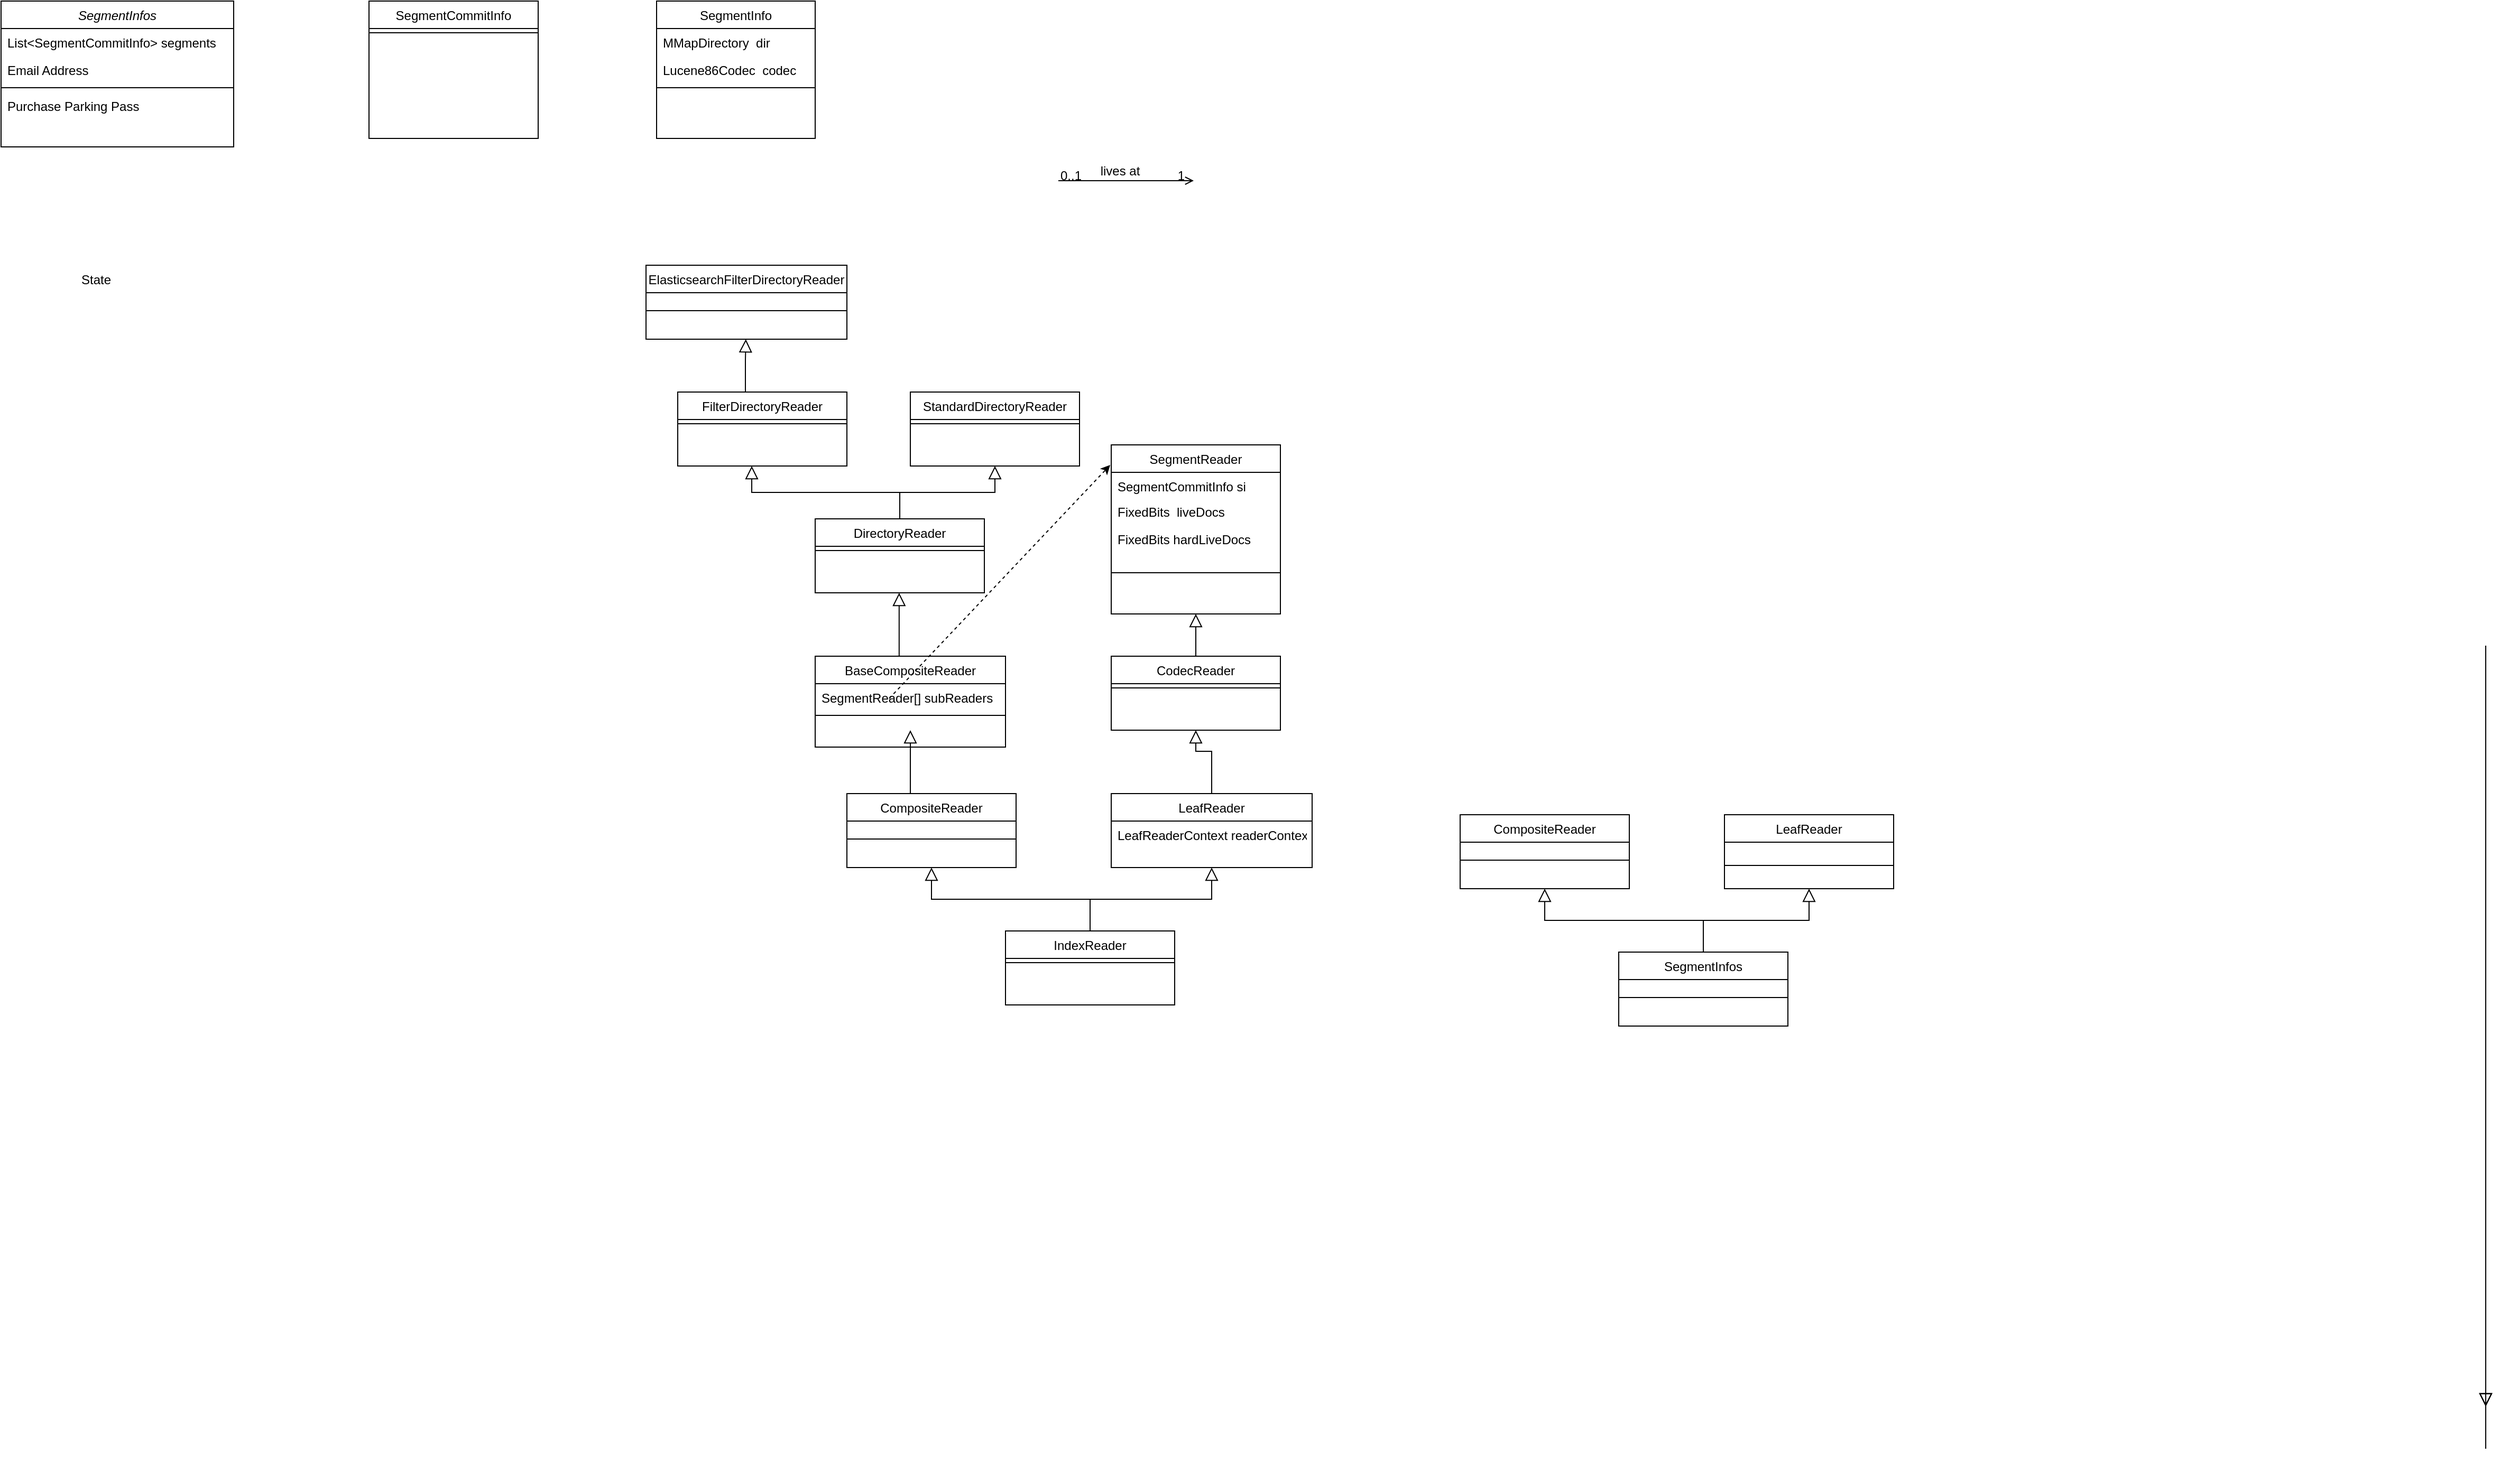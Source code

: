 <mxfile version="13.9.9" type="device"><diagram id="C5RBs43oDa-KdzZeNtuy" name="Page-1"><mxGraphModel dx="1042" dy="740" grid="1" gridSize="10" guides="1" tooltips="1" connect="1" arrows="1" fold="1" page="1" pageScale="1" pageWidth="827" pageHeight="1169" math="0" shadow="0"><root><mxCell id="WIyWlLk6GJQsqaUBKTNV-0"/><mxCell id="WIyWlLk6GJQsqaUBKTNV-1" parent="WIyWlLk6GJQsqaUBKTNV-0"/><mxCell id="zkfFHV4jXpPFQw0GAbJ--0" value="SegmentInfos" style="swimlane;fontStyle=2;align=center;verticalAlign=top;childLayout=stackLayout;horizontal=1;startSize=26;horizontalStack=0;resizeParent=1;resizeLast=0;collapsible=1;marginBottom=0;rounded=0;shadow=0;strokeWidth=1;" parent="WIyWlLk6GJQsqaUBKTNV-1" vertex="1"><mxGeometry x="160" y="120" width="220" height="138" as="geometry"><mxRectangle x="230" y="140" width="160" height="26" as="alternateBounds"/></mxGeometry></mxCell><mxCell id="zkfFHV4jXpPFQw0GAbJ--2" value="List&lt;SegmentCommitInfo&gt; segments" style="text;align=left;verticalAlign=top;spacingLeft=4;spacingRight=4;overflow=hidden;rotatable=0;points=[[0,0.5],[1,0.5]];portConstraint=eastwest;rounded=0;shadow=0;html=0;" parent="zkfFHV4jXpPFQw0GAbJ--0" vertex="1"><mxGeometry y="26" width="220" height="26" as="geometry"/></mxCell><mxCell id="zkfFHV4jXpPFQw0GAbJ--3" value="Email Address" style="text;align=left;verticalAlign=top;spacingLeft=4;spacingRight=4;overflow=hidden;rotatable=0;points=[[0,0.5],[1,0.5]];portConstraint=eastwest;rounded=0;shadow=0;html=0;" parent="zkfFHV4jXpPFQw0GAbJ--0" vertex="1"><mxGeometry y="52" width="220" height="26" as="geometry"/></mxCell><mxCell id="zkfFHV4jXpPFQw0GAbJ--4" value="" style="line;html=1;strokeWidth=1;align=left;verticalAlign=middle;spacingTop=-1;spacingLeft=3;spacingRight=3;rotatable=0;labelPosition=right;points=[];portConstraint=eastwest;" parent="zkfFHV4jXpPFQw0GAbJ--0" vertex="1"><mxGeometry y="78" width="220" height="8" as="geometry"/></mxCell><mxCell id="zkfFHV4jXpPFQw0GAbJ--5" value="Purchase Parking Pass" style="text;align=left;verticalAlign=top;spacingLeft=4;spacingRight=4;overflow=hidden;rotatable=0;points=[[0,0.5],[1,0.5]];portConstraint=eastwest;" parent="zkfFHV4jXpPFQw0GAbJ--0" vertex="1"><mxGeometry y="86" width="220" height="26" as="geometry"/></mxCell><mxCell id="zkfFHV4jXpPFQw0GAbJ--17" value="SegmentCommitInfo" style="swimlane;fontStyle=0;align=center;verticalAlign=top;childLayout=stackLayout;horizontal=1;startSize=26;horizontalStack=0;resizeParent=1;resizeLast=0;collapsible=1;marginBottom=0;rounded=0;shadow=0;strokeWidth=1;" parent="WIyWlLk6GJQsqaUBKTNV-1" vertex="1"><mxGeometry x="508" y="120" width="160" height="130" as="geometry"><mxRectangle x="508" y="120" width="160" height="26" as="alternateBounds"/></mxGeometry></mxCell><mxCell id="zkfFHV4jXpPFQw0GAbJ--23" value="" style="line;html=1;strokeWidth=1;align=left;verticalAlign=middle;spacingTop=-1;spacingLeft=3;spacingRight=3;rotatable=0;labelPosition=right;points=[];portConstraint=eastwest;" parent="zkfFHV4jXpPFQw0GAbJ--17" vertex="1"><mxGeometry y="26" width="160" height="8" as="geometry"/></mxCell><mxCell id="9df2Ws-qwYPWg577e8Af-0" value="IndexReader" style="swimlane;fontStyle=0;align=center;verticalAlign=top;childLayout=stackLayout;horizontal=1;startSize=26;horizontalStack=0;resizeParent=1;resizeLast=0;collapsible=1;marginBottom=0;rounded=0;shadow=0;strokeWidth=1;" vertex="1" parent="WIyWlLk6GJQsqaUBKTNV-1"><mxGeometry x="1110" y="1000" width="160" height="70" as="geometry"><mxRectangle x="340" y="380" width="170" height="26" as="alternateBounds"/></mxGeometry></mxCell><mxCell id="9df2Ws-qwYPWg577e8Af-2" value="" style="line;html=1;strokeWidth=1;align=left;verticalAlign=middle;spacingTop=-1;spacingLeft=3;spacingRight=3;rotatable=0;labelPosition=right;points=[];portConstraint=eastwest;" vertex="1" parent="9df2Ws-qwYPWg577e8Af-0"><mxGeometry y="26" width="160" height="8" as="geometry"/></mxCell><mxCell id="9df2Ws-qwYPWg577e8Af-3" value="LeafReader" style="swimlane;fontStyle=0;align=center;verticalAlign=top;childLayout=stackLayout;horizontal=1;startSize=26;horizontalStack=0;resizeParent=1;resizeLast=0;collapsible=1;marginBottom=0;rounded=0;shadow=0;strokeWidth=1;" vertex="1" parent="WIyWlLk6GJQsqaUBKTNV-1"><mxGeometry x="1210" y="870" width="190" height="70" as="geometry"><mxRectangle x="340" y="380" width="170" height="26" as="alternateBounds"/></mxGeometry></mxCell><mxCell id="9df2Ws-qwYPWg577e8Af-87" value="LeafReaderContext readerContext" style="text;align=left;verticalAlign=top;spacingLeft=4;spacingRight=4;overflow=hidden;rotatable=0;points=[[0,0.5],[1,0.5]];portConstraint=eastwest;" vertex="1" parent="9df2Ws-qwYPWg577e8Af-3"><mxGeometry y="26" width="190" height="26" as="geometry"/></mxCell><mxCell id="9df2Ws-qwYPWg577e8Af-6" value="CodecReader" style="swimlane;fontStyle=0;align=center;verticalAlign=top;childLayout=stackLayout;horizontal=1;startSize=26;horizontalStack=0;resizeParent=1;resizeLast=0;collapsible=1;marginBottom=0;rounded=0;shadow=0;strokeWidth=1;" vertex="1" parent="WIyWlLk6GJQsqaUBKTNV-1"><mxGeometry x="1210" y="740" width="160" height="70" as="geometry"><mxRectangle x="340" y="380" width="170" height="26" as="alternateBounds"/></mxGeometry></mxCell><mxCell id="9df2Ws-qwYPWg577e8Af-8" value="" style="line;html=1;strokeWidth=1;align=left;verticalAlign=middle;spacingTop=-1;spacingLeft=3;spacingRight=3;rotatable=0;labelPosition=right;points=[];portConstraint=eastwest;" vertex="1" parent="9df2Ws-qwYPWg577e8Af-6"><mxGeometry y="26" width="160" height="8" as="geometry"/></mxCell><mxCell id="9df2Ws-qwYPWg577e8Af-42" value="" style="endArrow=block;endSize=10;endFill=0;shadow=0;strokeWidth=1;rounded=0;edgeStyle=elbowEdgeStyle;elbow=vertical;exitX=0.5;exitY=0;exitDx=0;exitDy=0;" edge="1" parent="9df2Ws-qwYPWg577e8Af-6" source="9df2Ws-qwYPWg577e8Af-6"><mxGeometry width="160" relative="1" as="geometry"><mxPoint x="70" y="20" as="sourcePoint"/><mxPoint x="80" y="-40" as="targetPoint"/><Array as="points"><mxPoint x="120" y="-20"/></Array></mxGeometry></mxCell><mxCell id="9df2Ws-qwYPWg577e8Af-46" value="" style="endArrow=block;endSize=10;endFill=0;shadow=0;strokeWidth=1;rounded=0;edgeStyle=elbowEdgeStyle;elbow=vertical;exitX=0.5;exitY=0;exitDx=0;exitDy=0;" edge="1" parent="9df2Ws-qwYPWg577e8Af-6"><mxGeometry width="160" relative="1" as="geometry"><mxPoint x="1300" y="750" as="sourcePoint"/><mxPoint x="1300" y="710" as="targetPoint"/><Array as="points"><mxPoint x="130" y="-10"/></Array></mxGeometry></mxCell><mxCell id="9df2Ws-qwYPWg577e8Af-47" value="" style="endArrow=block;endSize=10;endFill=0;shadow=0;strokeWidth=1;rounded=0;edgeStyle=elbowEdgeStyle;elbow=vertical;exitX=0.5;exitY=0;exitDx=0;exitDy=0;" edge="1" parent="9df2Ws-qwYPWg577e8Af-6"><mxGeometry width="160" relative="1" as="geometry"><mxPoint x="1300" y="750" as="sourcePoint"/><mxPoint x="1300" y="710" as="targetPoint"/><Array as="points"><mxPoint x="130" y="-10"/></Array></mxGeometry></mxCell><mxCell id="9df2Ws-qwYPWg577e8Af-48" value="" style="endArrow=block;endSize=10;endFill=0;shadow=0;strokeWidth=1;rounded=0;edgeStyle=elbowEdgeStyle;elbow=vertical;exitX=0.5;exitY=0;exitDx=0;exitDy=0;" edge="1" parent="9df2Ws-qwYPWg577e8Af-6"><mxGeometry width="160" relative="1" as="geometry"><mxPoint x="1300" y="750" as="sourcePoint"/><mxPoint x="1300" y="710" as="targetPoint"/><Array as="points"><mxPoint x="130" y="-10"/></Array></mxGeometry></mxCell><mxCell id="9df2Ws-qwYPWg577e8Af-9" value="SegmentReader" style="swimlane;fontStyle=0;align=center;verticalAlign=top;childLayout=stackLayout;horizontal=1;startSize=26;horizontalStack=0;resizeParent=1;resizeLast=0;collapsible=1;marginBottom=0;rounded=0;shadow=0;strokeWidth=1;" vertex="1" parent="WIyWlLk6GJQsqaUBKTNV-1"><mxGeometry x="1210" y="540" width="160" height="160" as="geometry"><mxRectangle x="340" y="380" width="170" height="26" as="alternateBounds"/></mxGeometry></mxCell><mxCell id="9df2Ws-qwYPWg577e8Af-10" value="SegmentCommitInfo si" style="text;align=left;verticalAlign=top;spacingLeft=4;spacingRight=4;overflow=hidden;rotatable=0;points=[[0,0.5],[1,0.5]];portConstraint=eastwest;" vertex="1" parent="9df2Ws-qwYPWg577e8Af-9"><mxGeometry y="26" width="160" height="24" as="geometry"/></mxCell><mxCell id="9df2Ws-qwYPWg577e8Af-79" value="FixedBits  liveDocs" style="text;align=left;verticalAlign=top;spacingLeft=4;spacingRight=4;overflow=hidden;rotatable=0;points=[[0,0.5],[1,0.5]];portConstraint=eastwest;" vertex="1" parent="9df2Ws-qwYPWg577e8Af-9"><mxGeometry y="50" width="160" height="26" as="geometry"/></mxCell><mxCell id="9df2Ws-qwYPWg577e8Af-83" value="FixedBits hardLiveDocs" style="text;align=left;verticalAlign=top;spacingLeft=4;spacingRight=4;overflow=hidden;rotatable=0;points=[[0,0.5],[1,0.5]];portConstraint=eastwest;" vertex="1" parent="9df2Ws-qwYPWg577e8Af-9"><mxGeometry y="76" width="160" height="26" as="geometry"/></mxCell><mxCell id="9df2Ws-qwYPWg577e8Af-11" value="" style="line;html=1;strokeWidth=1;align=left;verticalAlign=middle;spacingTop=-1;spacingLeft=3;spacingRight=3;rotatable=0;labelPosition=right;points=[];portConstraint=eastwest;" vertex="1" parent="9df2Ws-qwYPWg577e8Af-9"><mxGeometry y="102" width="160" height="38" as="geometry"/></mxCell><mxCell id="9df2Ws-qwYPWg577e8Af-15" value="CompositeReader" style="swimlane;fontStyle=0;align=center;verticalAlign=top;childLayout=stackLayout;horizontal=1;startSize=26;horizontalStack=0;resizeParent=1;resizeLast=0;collapsible=1;marginBottom=0;rounded=0;shadow=0;strokeWidth=1;" vertex="1" parent="WIyWlLk6GJQsqaUBKTNV-1"><mxGeometry x="960" y="870" width="160" height="70" as="geometry"><mxRectangle x="340" y="380" width="170" height="26" as="alternateBounds"/></mxGeometry></mxCell><mxCell id="9df2Ws-qwYPWg577e8Af-17" value="" style="line;html=1;strokeWidth=1;align=left;verticalAlign=middle;spacingTop=-1;spacingLeft=3;spacingRight=3;rotatable=0;labelPosition=right;points=[];portConstraint=eastwest;" vertex="1" parent="9df2Ws-qwYPWg577e8Af-15"><mxGeometry y="26" width="160" height="34" as="geometry"/></mxCell><mxCell id="9df2Ws-qwYPWg577e8Af-19" value="" style="endArrow=block;endSize=10;endFill=0;shadow=0;strokeWidth=1;rounded=0;edgeStyle=elbowEdgeStyle;elbow=vertical;exitX=0.5;exitY=0;exitDx=0;exitDy=0;entryX=0.5;entryY=1;entryDx=0;entryDy=0;" edge="1" parent="WIyWlLk6GJQsqaUBKTNV-1" source="9df2Ws-qwYPWg577e8Af-0" target="9df2Ws-qwYPWg577e8Af-15"><mxGeometry width="160" relative="1" as="geometry"><mxPoint x="1180" y="990" as="sourcePoint"/><mxPoint x="920" y="520" as="targetPoint"/><Array as="points"><mxPoint x="1090" y="970"/></Array></mxGeometry></mxCell><mxCell id="9df2Ws-qwYPWg577e8Af-21" value="" style="endArrow=open;shadow=0;strokeWidth=1;rounded=0;endFill=1;edgeStyle=elbowEdgeStyle;elbow=vertical;" edge="1" parent="WIyWlLk6GJQsqaUBKTNV-1"><mxGeometry x="0.5" y="41" relative="1" as="geometry"><mxPoint x="1160" y="290" as="sourcePoint"/><mxPoint x="1288" y="290" as="targetPoint"/><mxPoint x="-40" y="32" as="offset"/></mxGeometry></mxCell><mxCell id="9df2Ws-qwYPWg577e8Af-22" value="0..1" style="resizable=0;align=left;verticalAlign=bottom;labelBackgroundColor=none;fontSize=12;" connectable="0" vertex="1" parent="9df2Ws-qwYPWg577e8Af-21"><mxGeometry x="-1" relative="1" as="geometry"><mxPoint y="4" as="offset"/></mxGeometry></mxCell><mxCell id="9df2Ws-qwYPWg577e8Af-23" value="1" style="resizable=0;align=right;verticalAlign=bottom;labelBackgroundColor=none;fontSize=12;" connectable="0" vertex="1" parent="9df2Ws-qwYPWg577e8Af-21"><mxGeometry x="1" relative="1" as="geometry"><mxPoint x="-7" y="4" as="offset"/></mxGeometry></mxCell><mxCell id="9df2Ws-qwYPWg577e8Af-24" value="lives at" style="text;html=1;resizable=0;points=[];;align=center;verticalAlign=middle;labelBackgroundColor=none;rounded=0;shadow=0;strokeWidth=1;fontSize=12;" vertex="1" connectable="0" parent="9df2Ws-qwYPWg577e8Af-21"><mxGeometry x="0.5" y="49" relative="1" as="geometry"><mxPoint x="-38" y="40" as="offset"/></mxGeometry></mxCell><mxCell id="9df2Ws-qwYPWg577e8Af-25" value="" style="endArrow=block;endSize=10;endFill=0;shadow=0;strokeWidth=1;rounded=0;edgeStyle=elbowEdgeStyle;elbow=vertical;entryX=0.5;entryY=1;entryDx=0;entryDy=0;" edge="1" parent="WIyWlLk6GJQsqaUBKTNV-1" target="9df2Ws-qwYPWg577e8Af-3"><mxGeometry width="160" relative="1" as="geometry"><mxPoint x="1190" y="1000" as="sourcePoint"/><mxPoint x="1050" y="950" as="targetPoint"/><Array as="points"><mxPoint x="1240" y="970"/></Array></mxGeometry></mxCell><mxCell id="9df2Ws-qwYPWg577e8Af-26" value="BaseCompositeReader" style="swimlane;fontStyle=0;align=center;verticalAlign=top;childLayout=stackLayout;horizontal=1;startSize=26;horizontalStack=0;resizeParent=1;resizeLast=0;collapsible=1;marginBottom=0;rounded=0;shadow=0;strokeWidth=1;" vertex="1" parent="WIyWlLk6GJQsqaUBKTNV-1"><mxGeometry x="930" y="740" width="180" height="86" as="geometry"><mxRectangle x="340" y="380" width="170" height="26" as="alternateBounds"/></mxGeometry></mxCell><mxCell id="9df2Ws-qwYPWg577e8Af-27" value="SegmentReader[] subReaders" style="text;align=left;verticalAlign=top;spacingLeft=4;spacingRight=4;overflow=hidden;rotatable=0;points=[[0,0.5],[1,0.5]];portConstraint=eastwest;" vertex="1" parent="9df2Ws-qwYPWg577e8Af-26"><mxGeometry y="26" width="180" height="26" as="geometry"/></mxCell><mxCell id="9df2Ws-qwYPWg577e8Af-28" value="" style="line;html=1;strokeWidth=1;align=left;verticalAlign=middle;spacingTop=-1;spacingLeft=3;spacingRight=3;rotatable=0;labelPosition=right;points=[];portConstraint=eastwest;" vertex="1" parent="9df2Ws-qwYPWg577e8Af-26"><mxGeometry y="52" width="180" height="8" as="geometry"/></mxCell><mxCell id="9df2Ws-qwYPWg577e8Af-29" value="DirectoryReader" style="swimlane;fontStyle=0;align=center;verticalAlign=top;childLayout=stackLayout;horizontal=1;startSize=26;horizontalStack=0;resizeParent=1;resizeLast=0;collapsible=1;marginBottom=0;rounded=0;shadow=0;strokeWidth=1;" vertex="1" parent="WIyWlLk6GJQsqaUBKTNV-1"><mxGeometry x="930" y="610" width="160" height="70" as="geometry"><mxRectangle x="340" y="380" width="170" height="26" as="alternateBounds"/></mxGeometry></mxCell><mxCell id="9df2Ws-qwYPWg577e8Af-31" value="" style="line;html=1;strokeWidth=1;align=left;verticalAlign=middle;spacingTop=-1;spacingLeft=3;spacingRight=3;rotatable=0;labelPosition=right;points=[];portConstraint=eastwest;" vertex="1" parent="9df2Ws-qwYPWg577e8Af-29"><mxGeometry y="26" width="160" height="8" as="geometry"/></mxCell><mxCell id="9df2Ws-qwYPWg577e8Af-32" value="FilterDirectoryReader" style="swimlane;fontStyle=0;align=center;verticalAlign=top;childLayout=stackLayout;horizontal=1;startSize=26;horizontalStack=0;resizeParent=1;resizeLast=0;collapsible=1;marginBottom=0;rounded=0;shadow=0;strokeWidth=1;" vertex="1" parent="WIyWlLk6GJQsqaUBKTNV-1"><mxGeometry x="800" y="490" width="160" height="70" as="geometry"><mxRectangle x="340" y="380" width="170" height="26" as="alternateBounds"/></mxGeometry></mxCell><mxCell id="9df2Ws-qwYPWg577e8Af-34" value="" style="line;html=1;strokeWidth=1;align=left;verticalAlign=middle;spacingTop=-1;spacingLeft=3;spacingRight=3;rotatable=0;labelPosition=right;points=[];portConstraint=eastwest;" vertex="1" parent="9df2Ws-qwYPWg577e8Af-32"><mxGeometry y="26" width="160" height="8" as="geometry"/></mxCell><mxCell id="9df2Ws-qwYPWg577e8Af-35" value="ElasticsearchFilterDirectoryReader" style="swimlane;fontStyle=0;align=center;verticalAlign=top;childLayout=stackLayout;horizontal=1;startSize=26;horizontalStack=0;resizeParent=1;resizeLast=0;collapsible=1;marginBottom=0;rounded=0;shadow=0;strokeWidth=1;" vertex="1" parent="WIyWlLk6GJQsqaUBKTNV-1"><mxGeometry x="770" y="370" width="190" height="70" as="geometry"><mxRectangle x="930" y="380" width="170" height="26" as="alternateBounds"/></mxGeometry></mxCell><mxCell id="9df2Ws-qwYPWg577e8Af-37" value="" style="line;html=1;strokeWidth=1;align=left;verticalAlign=middle;spacingTop=-1;spacingLeft=3;spacingRight=3;rotatable=0;labelPosition=right;points=[];portConstraint=eastwest;" vertex="1" parent="9df2Ws-qwYPWg577e8Af-35"><mxGeometry y="26" width="190" height="34" as="geometry"/></mxCell><mxCell id="9df2Ws-qwYPWg577e8Af-38" value="StandardDirectoryReader" style="swimlane;fontStyle=0;align=center;verticalAlign=top;childLayout=stackLayout;horizontal=1;startSize=26;horizontalStack=0;resizeParent=1;resizeLast=0;collapsible=1;marginBottom=0;rounded=0;shadow=0;strokeWidth=1;" vertex="1" parent="WIyWlLk6GJQsqaUBKTNV-1"><mxGeometry x="1020" y="490" width="160" height="70" as="geometry"><mxRectangle x="340" y="380" width="170" height="26" as="alternateBounds"/></mxGeometry></mxCell><mxCell id="9df2Ws-qwYPWg577e8Af-40" value="" style="line;html=1;strokeWidth=1;align=left;verticalAlign=middle;spacingTop=-1;spacingLeft=3;spacingRight=3;rotatable=0;labelPosition=right;points=[];portConstraint=eastwest;" vertex="1" parent="9df2Ws-qwYPWg577e8Af-38"><mxGeometry y="26" width="160" height="8" as="geometry"/></mxCell><mxCell id="9df2Ws-qwYPWg577e8Af-41" value="" style="endArrow=block;endSize=10;endFill=0;shadow=0;strokeWidth=1;rounded=0;edgeStyle=elbowEdgeStyle;elbow=vertical;entryX=0.5;entryY=1;entryDx=0;entryDy=0;exitX=0.5;exitY=0;exitDx=0;exitDy=0;" edge="1" parent="WIyWlLk6GJQsqaUBKTNV-1" source="9df2Ws-qwYPWg577e8Af-3" target="9df2Ws-qwYPWg577e8Af-6"><mxGeometry width="160" relative="1" as="geometry"><mxPoint x="1290" y="860" as="sourcePoint"/><mxPoint x="1390" y="800" as="targetPoint"/><Array as="points"><mxPoint x="1340" y="830"/></Array></mxGeometry></mxCell><mxCell id="9df2Ws-qwYPWg577e8Af-43" value="" style="endArrow=block;endSize=10;endFill=0;shadow=0;strokeWidth=1;rounded=0;edgeStyle=elbowEdgeStyle;elbow=vertical;exitX=0.5;exitY=0;exitDx=0;exitDy=0;" edge="1" parent="WIyWlLk6GJQsqaUBKTNV-1" source="9df2Ws-qwYPWg577e8Af-29"><mxGeometry width="160" relative="1" as="geometry"><mxPoint x="1010" y="605" as="sourcePoint"/><mxPoint x="1100" y="560" as="targetPoint"/><Array as="points"><mxPoint x="1149.5" y="585"/></Array></mxGeometry></mxCell><mxCell id="9df2Ws-qwYPWg577e8Af-44" value="" style="endArrow=block;endSize=10;endFill=0;shadow=0;strokeWidth=1;rounded=0;edgeStyle=elbowEdgeStyle;elbow=vertical;exitX=0.5;exitY=0;exitDx=0;exitDy=0;" edge="1" parent="WIyWlLk6GJQsqaUBKTNV-1"><mxGeometry width="160" relative="1" as="geometry"><mxPoint x="1010" y="610" as="sourcePoint"/><mxPoint x="870" y="560" as="targetPoint"/><Array as="points"><mxPoint x="1149.5" y="585"/></Array></mxGeometry></mxCell><mxCell id="9df2Ws-qwYPWg577e8Af-45" value="" style="endArrow=classic;html=1;entryX=-0.006;entryY=0.119;entryDx=0;entryDy=0;entryPerimeter=0;exitX=0.389;exitY=0.538;exitDx=0;exitDy=0;exitPerimeter=0;dashed=1;" edge="1" parent="WIyWlLk6GJQsqaUBKTNV-1" source="9df2Ws-qwYPWg577e8Af-27" target="9df2Ws-qwYPWg577e8Af-9"><mxGeometry width="50" height="50" relative="1" as="geometry"><mxPoint x="740" y="800" as="sourcePoint"/><mxPoint x="790" y="750" as="targetPoint"/></mxGeometry></mxCell><mxCell id="9df2Ws-qwYPWg577e8Af-50" value="" style="endArrow=block;endSize=10;endFill=0;shadow=0;strokeWidth=1;rounded=0;edgeStyle=elbowEdgeStyle;elbow=vertical;entryX=0.5;entryY=1;entryDx=0;entryDy=0;exitX=0.5;exitY=0;exitDx=0;exitDy=0;" edge="1" parent="WIyWlLk6GJQsqaUBKTNV-1"><mxGeometry width="160" relative="1" as="geometry"><mxPoint x="1020" y="870" as="sourcePoint"/><mxPoint x="1020" y="810" as="targetPoint"/><Array as="points"><mxPoint x="1070" y="830"/></Array></mxGeometry></mxCell><mxCell id="9df2Ws-qwYPWg577e8Af-51" value="" style="endArrow=block;endSize=10;endFill=0;shadow=0;strokeWidth=1;rounded=0;edgeStyle=elbowEdgeStyle;elbow=vertical;entryX=0.5;entryY=1;entryDx=0;entryDy=0;exitX=0.5;exitY=0;exitDx=0;exitDy=0;" edge="1" parent="WIyWlLk6GJQsqaUBKTNV-1"><mxGeometry width="160" relative="1" as="geometry"><mxPoint x="1009.41" y="740" as="sourcePoint"/><mxPoint x="1009.41" y="680" as="targetPoint"/><Array as="points"><mxPoint x="1059.41" y="700"/></Array></mxGeometry></mxCell><mxCell id="9df2Ws-qwYPWg577e8Af-52" value="" style="endArrow=block;endSize=10;endFill=0;shadow=0;strokeWidth=1;rounded=0;edgeStyle=elbowEdgeStyle;elbow=vertical;entryX=0.5;entryY=1;entryDx=0;entryDy=0;" edge="1" parent="WIyWlLk6GJQsqaUBKTNV-1"><mxGeometry width="160" relative="1" as="geometry"><mxPoint x="864" y="490" as="sourcePoint"/><mxPoint x="864.41" y="440" as="targetPoint"/><Array as="points"><mxPoint x="914.41" y="460"/></Array></mxGeometry></mxCell><mxCell id="9df2Ws-qwYPWg577e8Af-61" value="SegmentInfos" style="swimlane;fontStyle=0;align=center;verticalAlign=top;childLayout=stackLayout;horizontal=1;startSize=26;horizontalStack=0;resizeParent=1;resizeLast=0;collapsible=1;marginBottom=0;rounded=0;shadow=0;strokeWidth=1;" vertex="1" parent="WIyWlLk6GJQsqaUBKTNV-1"><mxGeometry x="1690" y="1020" width="160" height="70" as="geometry"><mxRectangle x="340" y="380" width="170" height="26" as="alternateBounds"/></mxGeometry></mxCell><mxCell id="9df2Ws-qwYPWg577e8Af-62" value="" style="line;html=1;strokeWidth=1;align=left;verticalAlign=middle;spacingTop=-1;spacingLeft=3;spacingRight=3;rotatable=0;labelPosition=right;points=[];portConstraint=eastwest;" vertex="1" parent="9df2Ws-qwYPWg577e8Af-61"><mxGeometry y="26" width="160" height="34" as="geometry"/></mxCell><mxCell id="9df2Ws-qwYPWg577e8Af-63" value="LeafReader" style="swimlane;fontStyle=0;align=center;verticalAlign=top;childLayout=stackLayout;horizontal=1;startSize=26;horizontalStack=0;resizeParent=1;resizeLast=0;collapsible=1;marginBottom=0;rounded=0;shadow=0;strokeWidth=1;" vertex="1" parent="WIyWlLk6GJQsqaUBKTNV-1"><mxGeometry x="1790" y="890" width="160" height="70" as="geometry"><mxRectangle x="340" y="380" width="170" height="26" as="alternateBounds"/></mxGeometry></mxCell><mxCell id="9df2Ws-qwYPWg577e8Af-64" value="" style="line;html=1;strokeWidth=1;align=left;verticalAlign=middle;spacingTop=-1;spacingLeft=3;spacingRight=3;rotatable=0;labelPosition=right;points=[];portConstraint=eastwest;" vertex="1" parent="9df2Ws-qwYPWg577e8Af-63"><mxGeometry y="26" width="160" height="44" as="geometry"/></mxCell><mxCell id="9df2Ws-qwYPWg577e8Af-65" value="CompositeReader" style="swimlane;fontStyle=0;align=center;verticalAlign=top;childLayout=stackLayout;horizontal=1;startSize=26;horizontalStack=0;resizeParent=1;resizeLast=0;collapsible=1;marginBottom=0;rounded=0;shadow=0;strokeWidth=1;" vertex="1" parent="WIyWlLk6GJQsqaUBKTNV-1"><mxGeometry x="1540" y="890" width="160" height="70" as="geometry"><mxRectangle x="340" y="380" width="170" height="26" as="alternateBounds"/></mxGeometry></mxCell><mxCell id="9df2Ws-qwYPWg577e8Af-66" value="" style="line;html=1;strokeWidth=1;align=left;verticalAlign=middle;spacingTop=-1;spacingLeft=3;spacingRight=3;rotatable=0;labelPosition=right;points=[];portConstraint=eastwest;" vertex="1" parent="9df2Ws-qwYPWg577e8Af-65"><mxGeometry y="26" width="160" height="34" as="geometry"/></mxCell><mxCell id="9df2Ws-qwYPWg577e8Af-67" value="" style="endArrow=block;endSize=10;endFill=0;shadow=0;strokeWidth=1;rounded=0;edgeStyle=elbowEdgeStyle;elbow=vertical;exitX=0.5;exitY=0;exitDx=0;exitDy=0;entryX=0.5;entryY=1;entryDx=0;entryDy=0;" edge="1" source="9df2Ws-qwYPWg577e8Af-61" target="9df2Ws-qwYPWg577e8Af-65" parent="WIyWlLk6GJQsqaUBKTNV-1"><mxGeometry width="160" relative="1" as="geometry"><mxPoint x="1760" y="1010" as="sourcePoint"/><mxPoint x="1500" y="540" as="targetPoint"/><Array as="points"><mxPoint x="1670" y="990"/></Array></mxGeometry></mxCell><mxCell id="9df2Ws-qwYPWg577e8Af-68" value="" style="endArrow=block;endSize=10;endFill=0;shadow=0;strokeWidth=1;rounded=0;edgeStyle=elbowEdgeStyle;elbow=vertical;entryX=0.5;entryY=1;entryDx=0;entryDy=0;" edge="1" target="9df2Ws-qwYPWg577e8Af-63" parent="WIyWlLk6GJQsqaUBKTNV-1"><mxGeometry width="160" relative="1" as="geometry"><mxPoint x="1770" y="1020" as="sourcePoint"/><mxPoint x="1630" y="970" as="targetPoint"/><Array as="points"><mxPoint x="1820" y="990"/></Array></mxGeometry></mxCell><mxCell id="zkfFHV4jXpPFQw0GAbJ--20" value="State" style="text;align=left;verticalAlign=top;spacingLeft=4;spacingRight=4;overflow=hidden;rotatable=0;points=[[0,0.5],[1,0.5]];portConstraint=eastwest;rounded=0;shadow=0;html=0;" parent="WIyWlLk6GJQsqaUBKTNV-1" vertex="1"><mxGeometry x="230" y="370" width="160" height="26" as="geometry"/></mxCell><mxCell id="9df2Ws-qwYPWg577e8Af-70" value="SegmentInfo" style="swimlane;fontStyle=0;align=center;verticalAlign=top;childLayout=stackLayout;horizontal=1;startSize=26;horizontalStack=0;resizeParent=1;resizeLast=0;collapsible=1;marginBottom=0;rounded=0;shadow=0;strokeWidth=1;" vertex="1" parent="WIyWlLk6GJQsqaUBKTNV-1"><mxGeometry x="780" y="120" width="150" height="130" as="geometry"><mxRectangle x="508" y="120" width="160" height="26" as="alternateBounds"/></mxGeometry></mxCell><mxCell id="9df2Ws-qwYPWg577e8Af-71" value="MMapDirectory  dir" style="text;align=left;verticalAlign=top;spacingLeft=4;spacingRight=4;overflow=hidden;rotatable=0;points=[[0,0.5],[1,0.5]];portConstraint=eastwest;rounded=0;shadow=0;html=0;" vertex="1" parent="9df2Ws-qwYPWg577e8Af-70"><mxGeometry y="26" width="150" height="26" as="geometry"/></mxCell><mxCell id="9df2Ws-qwYPWg577e8Af-78" value="Lucene86Codec  codec" style="text;align=left;verticalAlign=top;spacingLeft=4;spacingRight=4;overflow=hidden;rotatable=0;points=[[0,0.5],[1,0.5]];portConstraint=eastwest;rounded=0;shadow=0;html=0;" vertex="1" parent="9df2Ws-qwYPWg577e8Af-70"><mxGeometry y="52" width="150" height="26" as="geometry"/></mxCell><mxCell id="9df2Ws-qwYPWg577e8Af-72" value="" style="line;html=1;strokeWidth=1;align=left;verticalAlign=middle;spacingTop=-1;spacingLeft=3;spacingRight=3;rotatable=0;labelPosition=right;points=[];portConstraint=eastwest;" vertex="1" parent="9df2Ws-qwYPWg577e8Af-70"><mxGeometry y="78" width="150" height="8" as="geometry"/></mxCell></root></mxGraphModel></diagram></mxfile>